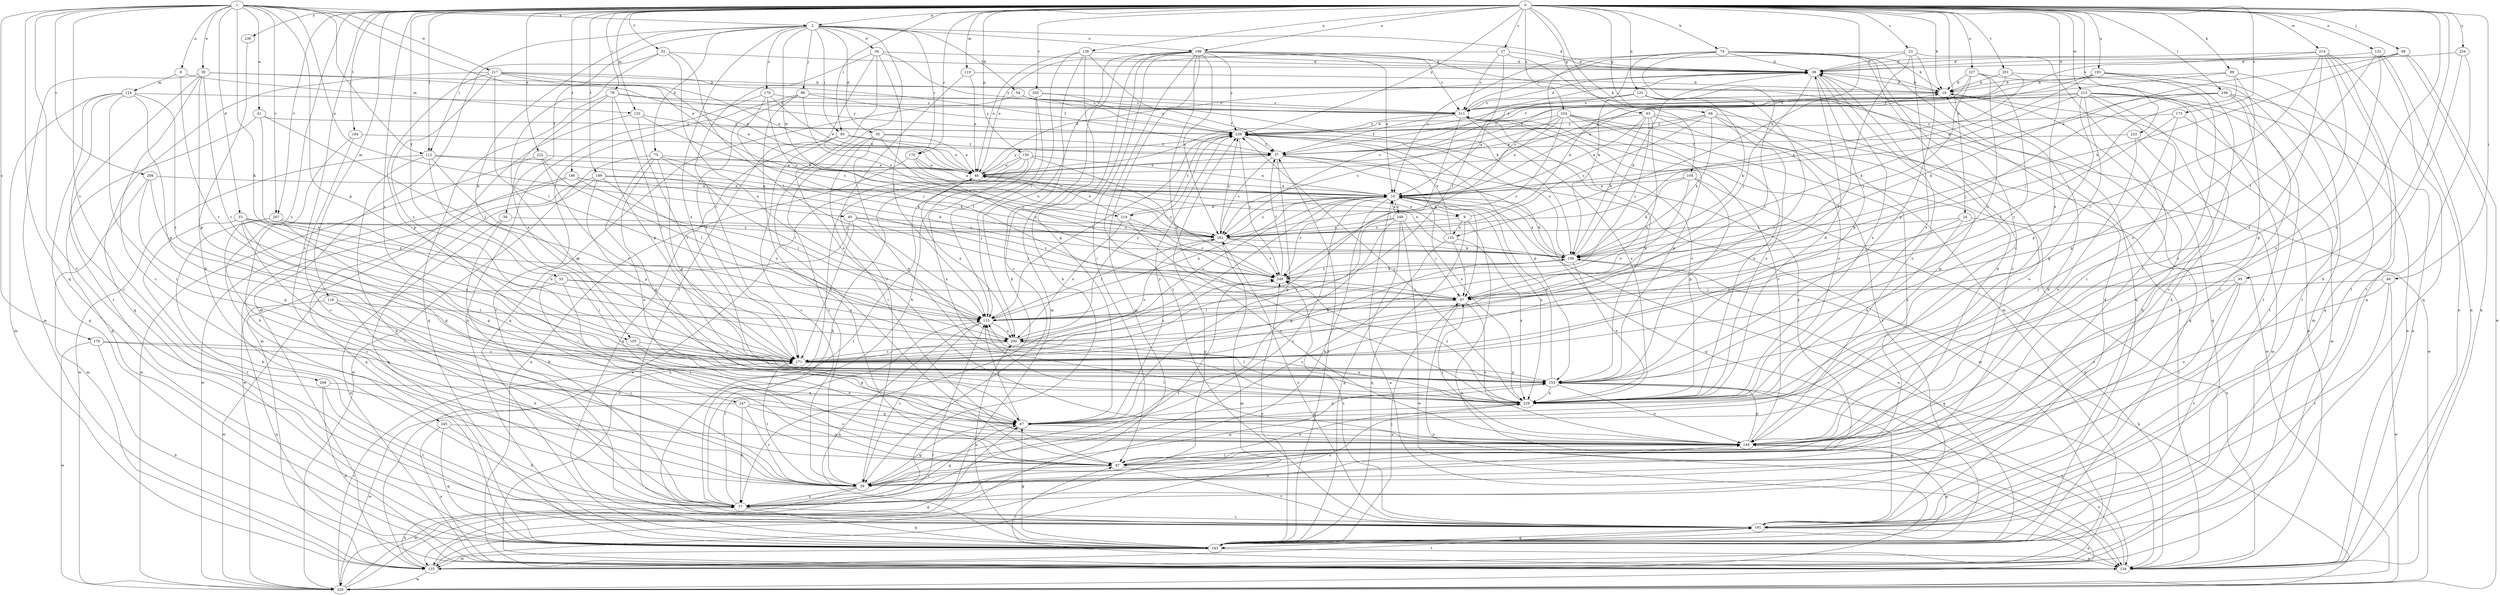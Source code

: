 strict digraph  {
0;
1;
2;
6;
9;
10;
19;
23;
24;
27;
29;
33;
34;
35;
38;
39;
40;
41;
48;
52;
53;
54;
56;
57;
63;
66;
67;
74;
75;
77;
79;
84;
85;
87;
88;
95;
96;
97;
99;
104;
105;
106;
108;
112;
115;
118;
119;
122;
124;
125;
128;
131;
132;
133;
134;
144;
150;
153;
163;
170;
171;
173;
176;
179;
181;
184;
186;
189;
191;
193;
198;
200;
201;
205;
207;
208;
209;
211;
213;
214;
217;
219;
220;
222;
223;
224;
227;
229;
234;
236;
239;
245;
247;
248;
249;
0 -> 2  [label=a];
0 -> 19  [label=b];
0 -> 23  [label=c];
0 -> 24  [label=c];
0 -> 27  [label=c];
0 -> 29  [label=c];
0 -> 52  [label=f];
0 -> 53  [label=f];
0 -> 63  [label=g];
0 -> 66  [label=g];
0 -> 74  [label=h];
0 -> 79  [label=i];
0 -> 84  [label=i];
0 -> 85  [label=i];
0 -> 88  [label=j];
0 -> 95  [label=j];
0 -> 99  [label=k];
0 -> 104  [label=k];
0 -> 108  [label=l];
0 -> 112  [label=l];
0 -> 118  [label=m];
0 -> 119  [label=m];
0 -> 122  [label=m];
0 -> 128  [label=n];
0 -> 131  [label=n];
0 -> 132  [label=n];
0 -> 133  [label=n];
0 -> 144  [label=o];
0 -> 150  [label=p];
0 -> 170  [label=r];
0 -> 173  [label=s];
0 -> 184  [label=t];
0 -> 186  [label=t];
0 -> 189  [label=t];
0 -> 193  [label=u];
0 -> 198  [label=u];
0 -> 201  [label=v];
0 -> 205  [label=v];
0 -> 207  [label=v];
0 -> 213  [label=w];
0 -> 214  [label=w];
0 -> 222  [label=x];
0 -> 223  [label=x];
0 -> 224  [label=x];
0 -> 227  [label=x];
0 -> 229  [label=x];
0 -> 234  [label=y];
0 -> 236  [label=y];
0 -> 239  [label=y];
0 -> 245  [label=z];
0 -> 247  [label=z];
1 -> 2  [label=a];
1 -> 6  [label=a];
1 -> 9  [label=a];
1 -> 33  [label=d];
1 -> 39  [label=e];
1 -> 40  [label=e];
1 -> 41  [label=e];
1 -> 105  [label=k];
1 -> 112  [label=l];
1 -> 153  [label=p];
1 -> 163  [label=q];
1 -> 176  [label=s];
1 -> 191  [label=t];
1 -> 207  [label=v];
1 -> 208  [label=v];
1 -> 209  [label=v];
1 -> 217  [label=w];
2 -> 34  [label=d];
2 -> 35  [label=d];
2 -> 38  [label=d];
2 -> 54  [label=f];
2 -> 56  [label=f];
2 -> 75  [label=h];
2 -> 85  [label=i];
2 -> 87  [label=i];
2 -> 96  [label=j];
2 -> 105  [label=k];
2 -> 112  [label=l];
2 -> 170  [label=r];
2 -> 179  [label=s];
2 -> 198  [label=u];
2 -> 219  [label=w];
2 -> 229  [label=x];
6 -> 122  [label=m];
6 -> 124  [label=m];
6 -> 171  [label=r];
9 -> 19  [label=b];
9 -> 133  [label=n];
9 -> 134  [label=n];
9 -> 163  [label=q];
9 -> 181  [label=s];
10 -> 9  [label=a];
10 -> 29  [label=c];
10 -> 77  [label=h];
10 -> 97  [label=j];
10 -> 106  [label=k];
10 -> 134  [label=n];
10 -> 171  [label=r];
10 -> 181  [label=s];
10 -> 200  [label=u];
10 -> 219  [label=w];
10 -> 229  [label=x];
10 -> 248  [label=z];
10 -> 249  [label=z];
19 -> 38  [label=d];
19 -> 134  [label=n];
19 -> 163  [label=q];
19 -> 211  [label=v];
23 -> 29  [label=c];
23 -> 38  [label=d];
23 -> 153  [label=p];
23 -> 171  [label=r];
23 -> 211  [label=v];
23 -> 229  [label=x];
24 -> 134  [label=n];
24 -> 171  [label=r];
24 -> 181  [label=s];
24 -> 229  [label=x];
27 -> 38  [label=d];
27 -> 48  [label=e];
27 -> 115  [label=l];
27 -> 125  [label=m];
27 -> 211  [label=v];
29 -> 19  [label=b];
29 -> 67  [label=g];
29 -> 77  [label=h];
29 -> 153  [label=p];
29 -> 171  [label=r];
29 -> 220  [label=w];
33 -> 67  [label=g];
33 -> 87  [label=i];
33 -> 171  [label=r];
33 -> 181  [label=s];
33 -> 191  [label=t];
33 -> 249  [label=z];
34 -> 38  [label=d];
34 -> 115  [label=l];
34 -> 144  [label=o];
34 -> 171  [label=r];
34 -> 191  [label=t];
34 -> 239  [label=y];
35 -> 29  [label=c];
35 -> 48  [label=e];
35 -> 57  [label=f];
35 -> 87  [label=i];
35 -> 229  [label=x];
35 -> 249  [label=z];
38 -> 19  [label=b];
38 -> 97  [label=j];
38 -> 144  [label=o];
38 -> 153  [label=p];
38 -> 181  [label=s];
38 -> 229  [label=x];
39 -> 19  [label=b];
39 -> 29  [label=c];
39 -> 48  [label=e];
39 -> 125  [label=m];
39 -> 153  [label=p];
39 -> 171  [label=r];
39 -> 191  [label=t];
40 -> 87  [label=i];
40 -> 97  [label=j];
40 -> 171  [label=r];
40 -> 181  [label=s];
40 -> 249  [label=z];
41 -> 115  [label=l];
41 -> 163  [label=q];
41 -> 200  [label=u];
41 -> 239  [label=y];
48 -> 10  [label=a];
48 -> 38  [label=d];
48 -> 134  [label=n];
48 -> 200  [label=u];
48 -> 239  [label=y];
52 -> 38  [label=d];
52 -> 115  [label=l];
52 -> 125  [label=m];
52 -> 200  [label=u];
52 -> 229  [label=x];
53 -> 87  [label=i];
53 -> 97  [label=j];
53 -> 200  [label=u];
53 -> 220  [label=w];
54 -> 57  [label=f];
54 -> 163  [label=q];
54 -> 211  [label=v];
56 -> 77  [label=h];
56 -> 134  [label=n];
56 -> 181  [label=s];
57 -> 48  [label=e];
57 -> 67  [label=g];
57 -> 125  [label=m];
57 -> 163  [label=q];
57 -> 181  [label=s];
57 -> 229  [label=x];
63 -> 10  [label=a];
63 -> 106  [label=k];
63 -> 200  [label=u];
63 -> 220  [label=w];
63 -> 229  [label=x];
63 -> 239  [label=y];
63 -> 249  [label=z];
66 -> 48  [label=e];
66 -> 67  [label=g];
66 -> 106  [label=k];
66 -> 144  [label=o];
66 -> 181  [label=s];
66 -> 229  [label=x];
66 -> 239  [label=y];
67 -> 115  [label=l];
67 -> 144  [label=o];
67 -> 153  [label=p];
67 -> 239  [label=y];
74 -> 10  [label=a];
74 -> 19  [label=b];
74 -> 29  [label=c];
74 -> 38  [label=d];
74 -> 106  [label=k];
74 -> 144  [label=o];
74 -> 163  [label=q];
74 -> 171  [label=r];
74 -> 181  [label=s];
75 -> 48  [label=e];
75 -> 67  [label=g];
75 -> 106  [label=k];
75 -> 115  [label=l];
75 -> 144  [label=o];
75 -> 153  [label=p];
75 -> 220  [label=w];
77 -> 67  [label=g];
77 -> 115  [label=l];
77 -> 144  [label=o];
77 -> 163  [label=q];
77 -> 191  [label=t];
77 -> 229  [label=x];
77 -> 249  [label=z];
79 -> 67  [label=g];
79 -> 153  [label=p];
79 -> 163  [label=q];
79 -> 171  [label=r];
79 -> 211  [label=v];
79 -> 239  [label=y];
84 -> 97  [label=j];
84 -> 144  [label=o];
84 -> 191  [label=t];
84 -> 220  [label=w];
85 -> 29  [label=c];
85 -> 48  [label=e];
85 -> 57  [label=f];
85 -> 163  [label=q];
85 -> 181  [label=s];
87 -> 29  [label=c];
87 -> 38  [label=d];
87 -> 191  [label=t];
87 -> 229  [label=x];
87 -> 239  [label=y];
88 -> 10  [label=a];
88 -> 38  [label=d];
88 -> 106  [label=k];
88 -> 134  [label=n];
88 -> 220  [label=w];
95 -> 87  [label=i];
95 -> 97  [label=j];
95 -> 144  [label=o];
95 -> 191  [label=t];
96 -> 87  [label=i];
96 -> 171  [label=r];
96 -> 181  [label=s];
96 -> 191  [label=t];
96 -> 211  [label=v];
96 -> 239  [label=y];
97 -> 115  [label=l];
97 -> 134  [label=n];
97 -> 144  [label=o];
99 -> 19  [label=b];
99 -> 57  [label=f];
99 -> 97  [label=j];
99 -> 163  [label=q];
99 -> 229  [label=x];
104 -> 10  [label=a];
104 -> 106  [label=k];
104 -> 134  [label=n];
104 -> 153  [label=p];
104 -> 200  [label=u];
105 -> 67  [label=g];
105 -> 144  [label=o];
105 -> 171  [label=r];
106 -> 10  [label=a];
106 -> 38  [label=d];
106 -> 48  [label=e];
106 -> 163  [label=q];
106 -> 229  [label=x];
106 -> 239  [label=y];
106 -> 249  [label=z];
108 -> 29  [label=c];
108 -> 87  [label=i];
108 -> 97  [label=j];
108 -> 106  [label=k];
108 -> 134  [label=n];
108 -> 211  [label=v];
112 -> 48  [label=e];
112 -> 77  [label=h];
112 -> 87  [label=i];
112 -> 106  [label=k];
112 -> 171  [label=r];
112 -> 220  [label=w];
115 -> 10  [label=a];
115 -> 29  [label=c];
115 -> 163  [label=q];
115 -> 200  [label=u];
118 -> 29  [label=c];
118 -> 77  [label=h];
118 -> 115  [label=l];
118 -> 134  [label=n];
119 -> 19  [label=b];
119 -> 29  [label=c];
119 -> 48  [label=e];
122 -> 125  [label=m];
122 -> 171  [label=r];
122 -> 181  [label=s];
122 -> 239  [label=y];
124 -> 29  [label=c];
124 -> 87  [label=i];
124 -> 125  [label=m];
124 -> 153  [label=p];
124 -> 163  [label=q];
124 -> 171  [label=r];
124 -> 211  [label=v];
125 -> 10  [label=a];
125 -> 48  [label=e];
125 -> 77  [label=h];
125 -> 191  [label=t];
125 -> 220  [label=w];
125 -> 239  [label=y];
128 -> 38  [label=d];
128 -> 48  [label=e];
128 -> 77  [label=h];
128 -> 106  [label=k];
128 -> 115  [label=l];
128 -> 125  [label=m];
131 -> 10  [label=a];
131 -> 106  [label=k];
131 -> 163  [label=q];
131 -> 171  [label=r];
131 -> 211  [label=v];
131 -> 239  [label=y];
132 -> 38  [label=d];
132 -> 115  [label=l];
132 -> 134  [label=n];
132 -> 144  [label=o];
132 -> 163  [label=q];
133 -> 29  [label=c];
133 -> 48  [label=e];
133 -> 97  [label=j];
133 -> 229  [label=x];
133 -> 239  [label=y];
134 -> 87  [label=i];
134 -> 144  [label=o];
144 -> 87  [label=i];
144 -> 97  [label=j];
144 -> 115  [label=l];
144 -> 153  [label=p];
144 -> 163  [label=q];
144 -> 211  [label=v];
150 -> 10  [label=a];
150 -> 48  [label=e];
150 -> 77  [label=h];
150 -> 191  [label=t];
150 -> 229  [label=x];
150 -> 249  [label=z];
153 -> 10  [label=a];
153 -> 134  [label=n];
153 -> 144  [label=o];
153 -> 229  [label=x];
163 -> 57  [label=f];
163 -> 67  [label=g];
163 -> 97  [label=j];
163 -> 125  [label=m];
163 -> 134  [label=n];
163 -> 200  [label=u];
163 -> 249  [label=z];
170 -> 10  [label=a];
170 -> 48  [label=e];
170 -> 134  [label=n];
170 -> 249  [label=z];
171 -> 106  [label=k];
171 -> 153  [label=p];
171 -> 181  [label=s];
171 -> 249  [label=z];
173 -> 115  [label=l];
173 -> 125  [label=m];
173 -> 153  [label=p];
173 -> 239  [label=y];
176 -> 134  [label=n];
176 -> 144  [label=o];
176 -> 171  [label=r];
176 -> 220  [label=w];
179 -> 48  [label=e];
179 -> 97  [label=j];
179 -> 163  [label=q];
179 -> 181  [label=s];
179 -> 211  [label=v];
181 -> 106  [label=k];
181 -> 115  [label=l];
181 -> 125  [label=m];
181 -> 239  [label=y];
181 -> 249  [label=z];
184 -> 29  [label=c];
184 -> 57  [label=f];
184 -> 77  [label=h];
186 -> 10  [label=a];
186 -> 97  [label=j];
186 -> 115  [label=l];
186 -> 163  [label=q];
186 -> 220  [label=w];
189 -> 10  [label=a];
189 -> 106  [label=k];
189 -> 153  [label=p];
189 -> 163  [label=q];
189 -> 200  [label=u];
189 -> 220  [label=w];
191 -> 19  [label=b];
191 -> 38  [label=d];
191 -> 134  [label=n];
191 -> 153  [label=p];
191 -> 163  [label=q];
191 -> 181  [label=s];
191 -> 249  [label=z];
193 -> 10  [label=a];
193 -> 19  [label=b];
193 -> 48  [label=e];
193 -> 87  [label=i];
193 -> 125  [label=m];
193 -> 144  [label=o];
198 -> 10  [label=a];
198 -> 29  [label=c];
198 -> 38  [label=d];
198 -> 67  [label=g];
198 -> 77  [label=h];
198 -> 87  [label=i];
198 -> 125  [label=m];
198 -> 134  [label=n];
198 -> 181  [label=s];
198 -> 191  [label=t];
198 -> 200  [label=u];
198 -> 211  [label=v];
198 -> 229  [label=x];
198 -> 239  [label=y];
200 -> 171  [label=r];
200 -> 229  [label=x];
200 -> 239  [label=y];
201 -> 19  [label=b];
201 -> 48  [label=e];
201 -> 181  [label=s];
201 -> 191  [label=t];
205 -> 77  [label=h];
205 -> 115  [label=l];
205 -> 211  [label=v];
205 -> 239  [label=y];
207 -> 29  [label=c];
207 -> 67  [label=g];
207 -> 77  [label=h];
207 -> 181  [label=s];
207 -> 200  [label=u];
208 -> 10  [label=a];
208 -> 67  [label=g];
208 -> 125  [label=m];
208 -> 171  [label=r];
209 -> 134  [label=n];
209 -> 191  [label=t];
209 -> 229  [label=x];
211 -> 38  [label=d];
211 -> 57  [label=f];
211 -> 115  [label=l];
211 -> 153  [label=p];
211 -> 191  [label=t];
211 -> 229  [label=x];
211 -> 239  [label=y];
213 -> 29  [label=c];
213 -> 57  [label=f];
213 -> 67  [label=g];
213 -> 77  [label=h];
213 -> 87  [label=i];
213 -> 106  [label=k];
213 -> 134  [label=n];
213 -> 153  [label=p];
213 -> 191  [label=t];
213 -> 211  [label=v];
214 -> 38  [label=d];
214 -> 57  [label=f];
214 -> 67  [label=g];
214 -> 134  [label=n];
214 -> 163  [label=q];
214 -> 171  [label=r];
214 -> 191  [label=t];
214 -> 229  [label=x];
217 -> 10  [label=a];
217 -> 19  [label=b];
217 -> 48  [label=e];
217 -> 57  [label=f];
217 -> 115  [label=l];
217 -> 153  [label=p];
217 -> 163  [label=q];
217 -> 171  [label=r];
219 -> 48  [label=e];
219 -> 144  [label=o];
219 -> 200  [label=u];
219 -> 239  [label=y];
219 -> 249  [label=z];
220 -> 67  [label=g];
220 -> 106  [label=k];
220 -> 115  [label=l];
220 -> 171  [label=r];
222 -> 48  [label=e];
222 -> 115  [label=l];
222 -> 171  [label=r];
222 -> 220  [label=w];
223 -> 57  [label=f];
223 -> 125  [label=m];
223 -> 144  [label=o];
224 -> 10  [label=a];
224 -> 29  [label=c];
224 -> 153  [label=p];
224 -> 181  [label=s];
224 -> 220  [label=w];
224 -> 229  [label=x];
224 -> 239  [label=y];
224 -> 249  [label=z];
227 -> 10  [label=a];
227 -> 19  [label=b];
227 -> 97  [label=j];
227 -> 171  [label=r];
227 -> 191  [label=t];
227 -> 200  [label=u];
229 -> 38  [label=d];
229 -> 67  [label=g];
229 -> 115  [label=l];
229 -> 211  [label=v];
229 -> 239  [label=y];
229 -> 249  [label=z];
234 -> 38  [label=d];
234 -> 77  [label=h];
234 -> 191  [label=t];
236 -> 77  [label=h];
239 -> 57  [label=f];
239 -> 115  [label=l];
239 -> 153  [label=p];
239 -> 249  [label=z];
245 -> 77  [label=h];
245 -> 134  [label=n];
245 -> 144  [label=o];
245 -> 163  [label=q];
247 -> 29  [label=c];
247 -> 67  [label=g];
247 -> 77  [label=h];
247 -> 144  [label=o];
247 -> 220  [label=w];
248 -> 10  [label=a];
248 -> 67  [label=g];
248 -> 97  [label=j];
248 -> 163  [label=q];
248 -> 171  [label=r];
248 -> 181  [label=s];
248 -> 220  [label=w];
249 -> 57  [label=f];
249 -> 97  [label=j];
249 -> 106  [label=k];
}
